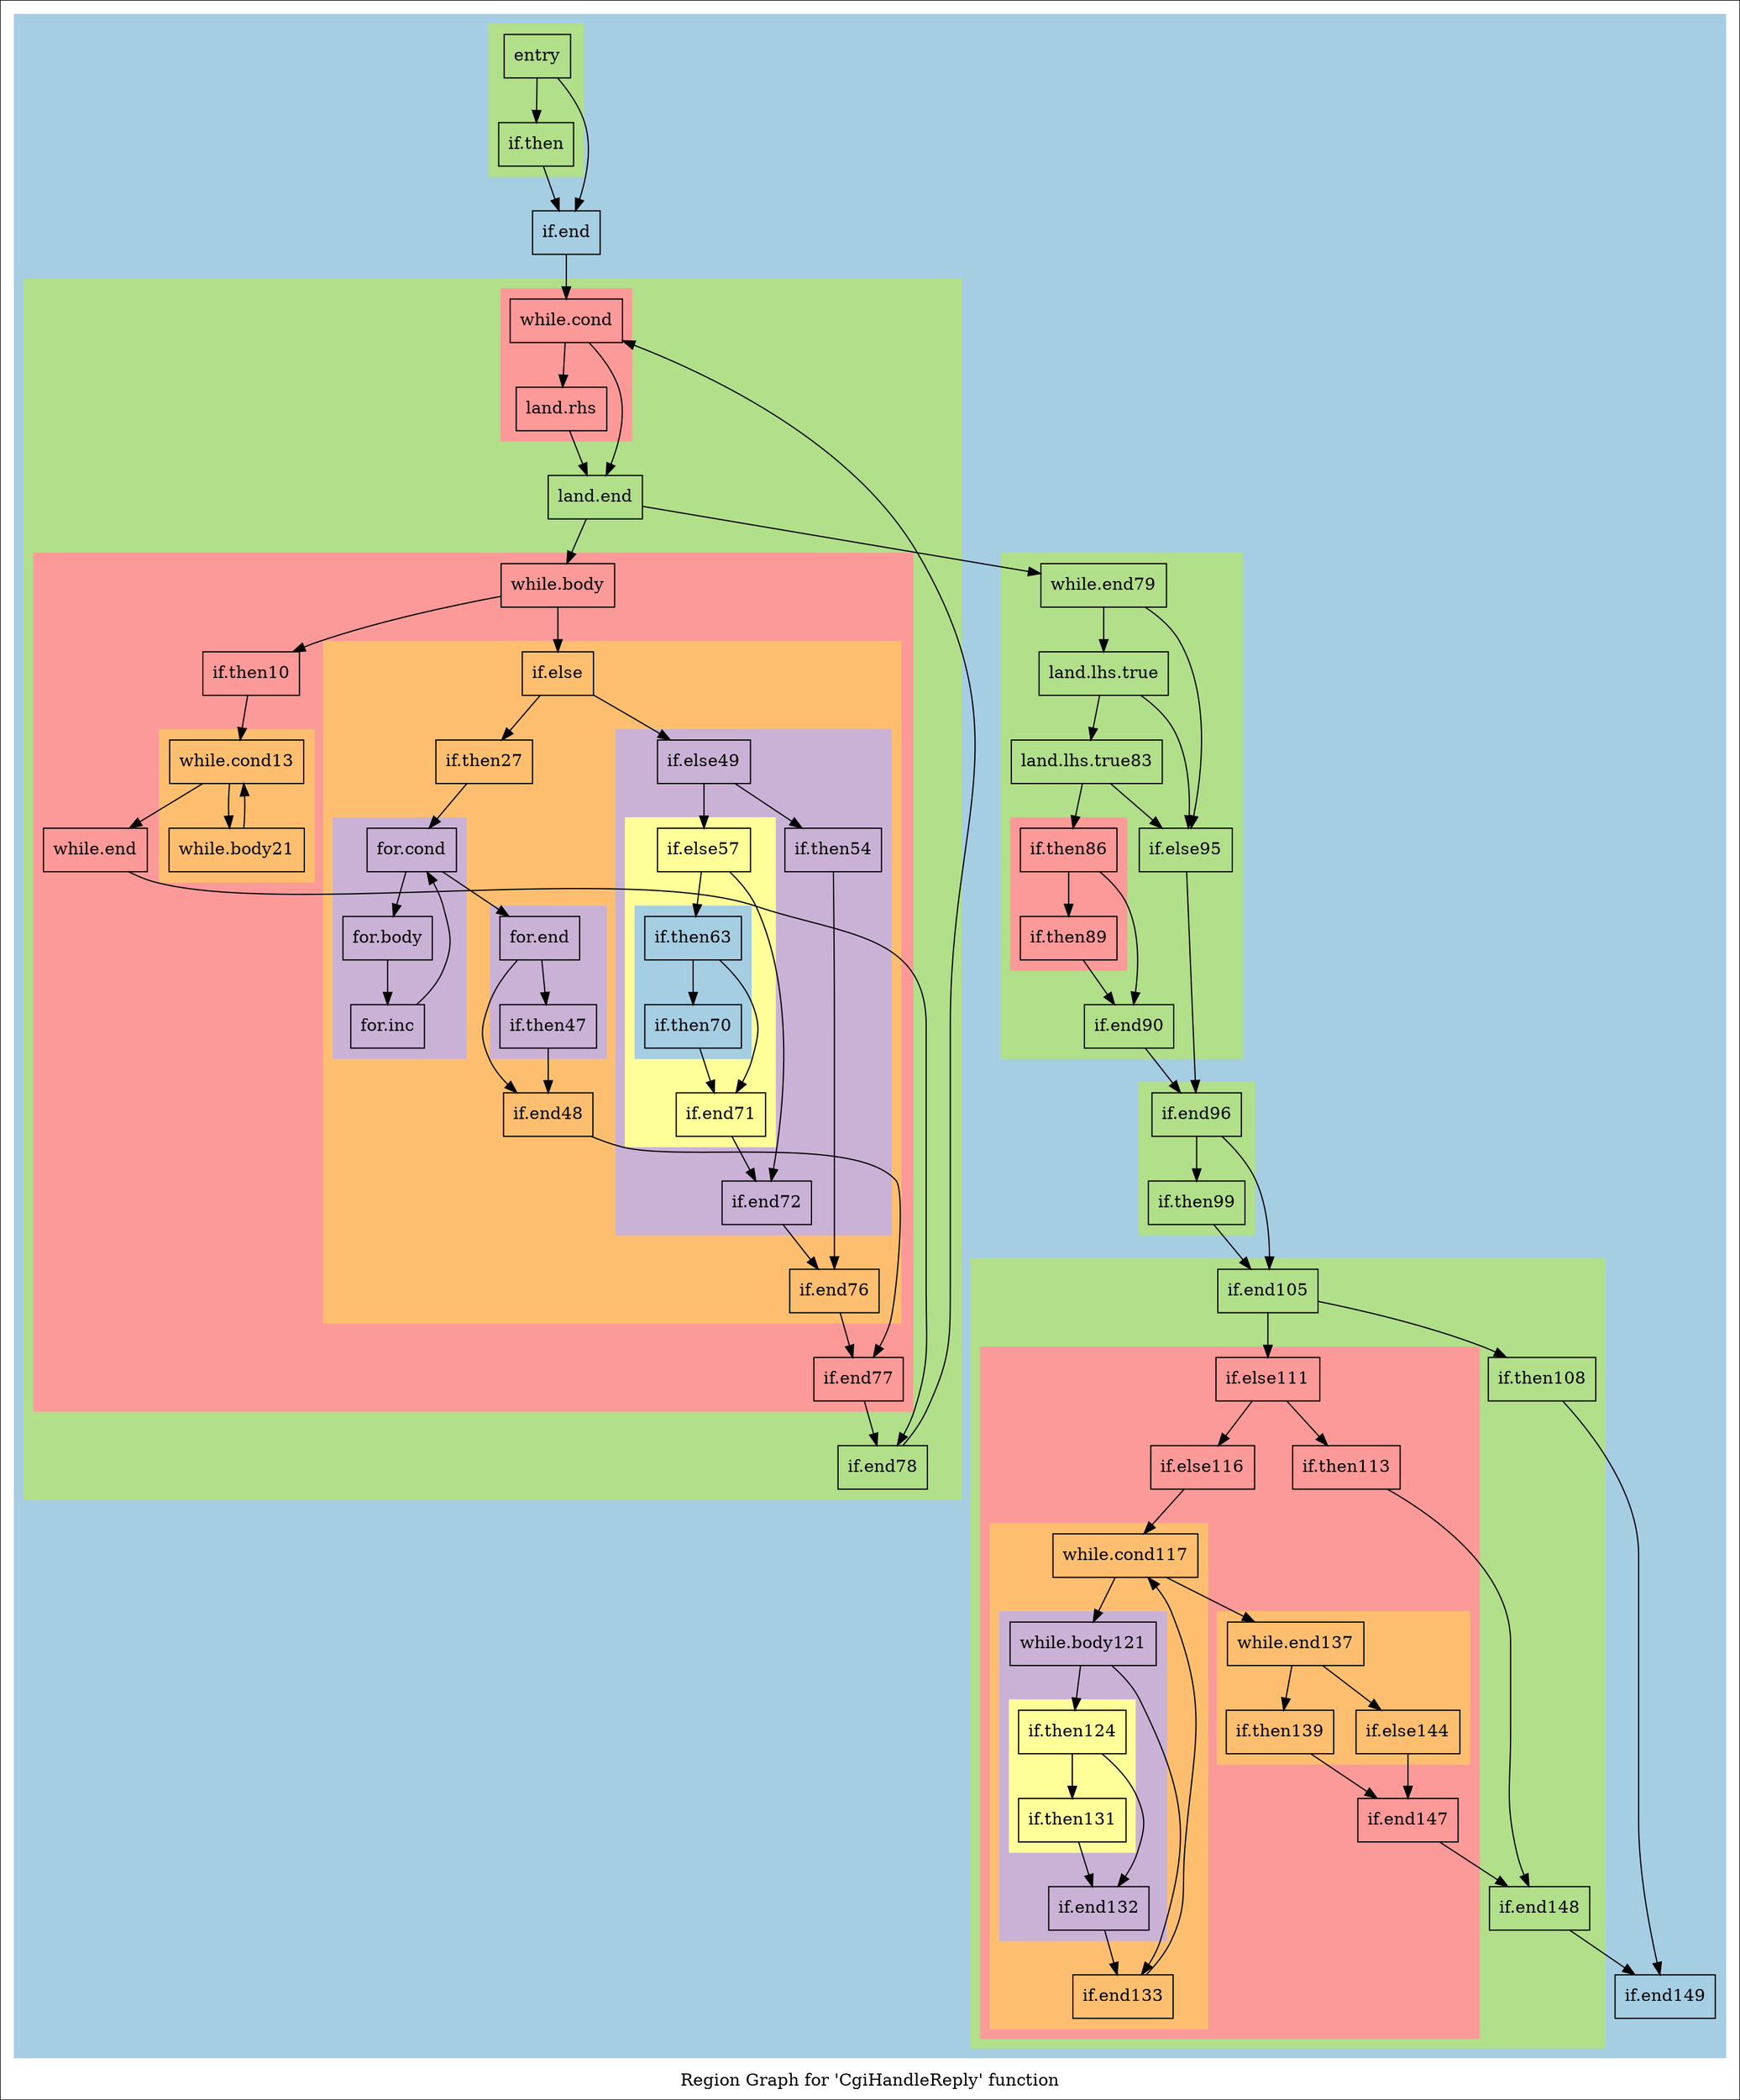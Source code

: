 digraph "Region Graph for 'CgiHandleReply' function" {
	label="Region Graph for 'CgiHandleReply' function";

	Node0x9fa0e0 [shape=record,label="{entry}"];
	Node0x9fa0e0 -> Node0xa03a30;
	Node0x9fa0e0 -> Node0xa213c0;
	Node0xa03a30 [shape=record,label="{if.then}"];
	Node0xa03a30 -> Node0xa213c0;
	Node0xa213c0 [shape=record,label="{if.end}"];
	Node0xa213c0 -> Node0xa48a80;
	Node0xa48a80 [shape=record,label="{while.cond}"];
	Node0xa48a80 -> Node0xa2cf00;
	Node0xa48a80 -> Node0xa01b70;
	Node0xa2cf00 [shape=record,label="{land.rhs}"];
	Node0xa2cf00 -> Node0xa01b70;
	Node0xa01b70 [shape=record,label="{land.end}"];
	Node0xa01b70 -> Node0xa431b0;
	Node0xa01b70 -> Node0xa440b0;
	Node0xa431b0 [shape=record,label="{while.body}"];
	Node0xa431b0 -> Node0xa269a0;
	Node0xa431b0 -> Node0xa0e420;
	Node0xa269a0 [shape=record,label="{if.then10}"];
	Node0xa269a0 -> Node0xa067d0;
	Node0xa067d0 [shape=record,label="{while.cond13}"];
	Node0xa067d0 -> Node0x9f6900;
	Node0xa067d0 -> Node0x9c4490;
	Node0x9f6900 [shape=record,label="{while.body21}"];
	Node0x9f6900 -> Node0xa067d0[constraint=false];
	Node0x9c4490 [shape=record,label="{while.end}"];
	Node0x9c4490 -> Node0x9971b0;
	Node0x9971b0 [shape=record,label="{if.end78}"];
	Node0x9971b0 -> Node0xa48a80[constraint=false];
	Node0xa0e420 [shape=record,label="{if.else}"];
	Node0xa0e420 -> Node0xa43790;
	Node0xa0e420 -> Node0xa0c4e0;
	Node0xa43790 [shape=record,label="{if.then27}"];
	Node0xa43790 -> Node0xa23b10;
	Node0xa23b10 [shape=record,label="{for.cond}"];
	Node0xa23b10 -> Node0x946f60;
	Node0xa23b10 -> Node0x999820;
	Node0x946f60 [shape=record,label="{for.body}"];
	Node0x946f60 -> Node0x9fe640;
	Node0x9fe640 [shape=record,label="{for.inc}"];
	Node0x9fe640 -> Node0xa23b10[constraint=false];
	Node0x999820 [shape=record,label="{for.end}"];
	Node0x999820 -> Node0x9e1490;
	Node0x999820 -> Node0xa41cb0;
	Node0x9e1490 [shape=record,label="{if.then47}"];
	Node0x9e1490 -> Node0xa41cb0;
	Node0xa41cb0 [shape=record,label="{if.end48}"];
	Node0xa41cb0 -> Node0xa45250;
	Node0xa45250 [shape=record,label="{if.end77}"];
	Node0xa45250 -> Node0x9971b0;
	Node0xa0c4e0 [shape=record,label="{if.else49}"];
	Node0xa0c4e0 -> Node0x9d81f0;
	Node0xa0c4e0 -> Node0xa0d280;
	Node0x9d81f0 [shape=record,label="{if.then54}"];
	Node0x9d81f0 -> Node0xa05d00;
	Node0xa05d00 [shape=record,label="{if.end76}"];
	Node0xa05d00 -> Node0xa45250;
	Node0xa0d280 [shape=record,label="{if.else57}"];
	Node0xa0d280 -> Node0x99ef60;
	Node0xa0d280 -> Node0x9f5ea0;
	Node0x99ef60 [shape=record,label="{if.then63}"];
	Node0x99ef60 -> Node0x9f6710;
	Node0x99ef60 -> Node0x9d7840;
	Node0x9f6710 [shape=record,label="{if.then70}"];
	Node0x9f6710 -> Node0x9d7840;
	Node0x9d7840 [shape=record,label="{if.end71}"];
	Node0x9d7840 -> Node0x9f5ea0;
	Node0x9f5ea0 [shape=record,label="{if.end72}"];
	Node0x9f5ea0 -> Node0xa05d00;
	Node0xa440b0 [shape=record,label="{while.end79}"];
	Node0xa440b0 -> Node0x9a80a0;
	Node0xa440b0 -> Node0x9d2e20;
	Node0x9a80a0 [shape=record,label="{land.lhs.true}"];
	Node0x9a80a0 -> Node0x9fc290;
	Node0x9a80a0 -> Node0x9d2e20;
	Node0x9fc290 [shape=record,label="{land.lhs.true83}"];
	Node0x9fc290 -> Node0x99e910;
	Node0x9fc290 -> Node0x9d2e20;
	Node0x99e910 [shape=record,label="{if.then86}"];
	Node0x99e910 -> Node0xa07310;
	Node0x99e910 -> Node0x9d80a0;
	Node0xa07310 [shape=record,label="{if.then89}"];
	Node0xa07310 -> Node0x9d80a0;
	Node0x9d80a0 [shape=record,label="{if.end90}"];
	Node0x9d80a0 -> Node0xa0b560;
	Node0xa0b560 [shape=record,label="{if.end96}"];
	Node0xa0b560 -> Node0x9a4b50;
	Node0xa0b560 -> Node0x9ee0d0;
	Node0x9a4b50 [shape=record,label="{if.then99}"];
	Node0x9a4b50 -> Node0x9ee0d0;
	Node0x9ee0d0 [shape=record,label="{if.end105}"];
	Node0x9ee0d0 -> Node0x99c0a0;
	Node0x9ee0d0 -> Node0x99cbc0;
	Node0x99c0a0 [shape=record,label="{if.then108}"];
	Node0x99c0a0 -> Node0xa0ce20;
	Node0xa0ce20 [shape=record,label="{if.end149}"];
	Node0x99cbc0 [shape=record,label="{if.else111}"];
	Node0x99cbc0 -> Node0x9c4300;
	Node0x99cbc0 -> Node0x9b9430;
	Node0x9c4300 [shape=record,label="{if.then113}"];
	Node0x9c4300 -> Node0x9d23c0;
	Node0x9d23c0 [shape=record,label="{if.end148}"];
	Node0x9d23c0 -> Node0xa0ce20;
	Node0x9b9430 [shape=record,label="{if.else116}"];
	Node0x9b9430 -> Node0x9fae40;
	Node0x9fae40 [shape=record,label="{while.cond117}"];
	Node0x9fae40 -> Node0x9f64d0;
	Node0x9fae40 -> Node0x9c57c0;
	Node0x9f64d0 [shape=record,label="{while.body121}"];
	Node0x9f64d0 -> Node0x9e4d40;
	Node0x9f64d0 -> Node0x9d48c0;
	Node0x9e4d40 [shape=record,label="{if.then124}"];
	Node0x9e4d40 -> Node0x9b2500;
	Node0x9e4d40 -> Node0x9862d0;
	Node0x9b2500 [shape=record,label="{if.then131}"];
	Node0x9b2500 -> Node0x9862d0;
	Node0x9862d0 [shape=record,label="{if.end132}"];
	Node0x9862d0 -> Node0x9d48c0;
	Node0x9d48c0 [shape=record,label="{if.end133}"];
	Node0x9d48c0 -> Node0x9fae40[constraint=false];
	Node0x9c57c0 [shape=record,label="{while.end137}"];
	Node0x9c57c0 -> Node0x9d7900;
	Node0x9c57c0 -> Node0x9fd790;
	Node0x9d7900 [shape=record,label="{if.then139}"];
	Node0x9d7900 -> Node0x99e5b0;
	Node0x99e5b0 [shape=record,label="{if.end147}"];
	Node0x99e5b0 -> Node0x9d23c0;
	Node0x9fd790 [shape=record,label="{if.else144}"];
	Node0x9fd790 -> Node0x99e5b0;
	Node0x9d2e20 [shape=record,label="{if.else95}"];
	Node0x9d2e20 -> Node0xa0b560;
	colorscheme = "paired12"
        subgraph cluster_0xa977c0 {
          label = "";
          style = filled;
          color = 1
          subgraph cluster_0x927d40 {
            label = "";
            style = filled;
            color = 3
            Node0x9fa0e0;
            Node0xa03a30;
          }
          subgraph cluster_0x927cc0 {
            label = "";
            style = filled;
            color = 3
            subgraph cluster_0xa66020 {
              label = "";
              style = filled;
              color = 5
              Node0xa48a80;
              Node0xa2cf00;
            }
            subgraph cluster_0xa65550 {
              label = "";
              style = filled;
              color = 5
              subgraph cluster_0x9fb9b0 {
                label = "";
                style = filled;
                color = 7
                Node0xa067d0;
                Node0x9f6900;
              }
              subgraph cluster_0xa654d0 {
                label = "";
                style = filled;
                color = 7
                subgraph cluster_0xa65a80 {
                  label = "";
                  style = filled;
                  color = 9
                  Node0xa23b10;
                  Node0x946f60;
                  Node0x9fe640;
                }
                subgraph cluster_0xa64050 {
                  label = "";
                  style = filled;
                  color = 9
                  Node0x999820;
                  Node0x9e1490;
                }
                subgraph cluster_0xa978c0 {
                  label = "";
                  style = filled;
                  color = 9
                  subgraph cluster_0xa63fd0 {
                    label = "";
                    style = filled;
                    color = 11
                    subgraph cluster_0xa97a40 {
                      label = "";
                      style = filled;
                      color = 1
                      Node0x99ef60;
                      Node0x9f6710;
                    }
                    Node0xa0d280;
                    Node0x9d7840;
                  }
                  Node0xa0c4e0;
                  Node0x9d81f0;
                  Node0x9f5ea0;
                }
                Node0xa0e420;
                Node0xa43790;
                Node0xa41cb0;
                Node0xa05d00;
              }
              Node0xa431b0;
              Node0xa269a0;
              Node0x9c4490;
              Node0xa45250;
            }
            Node0xa01b70;
            Node0x9971b0;
          }
          subgraph cluster_0xa65fa0 {
            label = "";
            style = filled;
            color = 3
            subgraph cluster_0xa63730 {
              label = "";
              style = filled;
              color = 5
              Node0x99e910;
              Node0xa07310;
            }
            Node0xa440b0;
            Node0x9a80a0;
            Node0x9fc290;
            Node0x9d80a0;
            Node0x9d2e20;
          }
          subgraph cluster_0xa65f20 {
            label = "";
            style = filled;
            color = 3
            Node0xa0b560;
            Node0x9a4b50;
          }
          subgraph cluster_0xa65ea0 {
            label = "";
            style = filled;
            color = 3
            subgraph cluster_0xa65e20 {
              label = "";
              style = filled;
              color = 5
              subgraph cluster_0xa63930 {
                label = "";
                style = filled;
                color = 7
                subgraph cluster_0xa63830 {
                  label = "";
                  style = filled;
                  color = 9
                  subgraph cluster_0xa637b0 {
                    label = "";
                    style = filled;
                    color = 11
                    Node0x9e4d40;
                    Node0x9b2500;
                  }
                  Node0x9f64d0;
                  Node0x9862d0;
                }
                Node0x9fae40;
                Node0x9d48c0;
              }
              subgraph cluster_0xa638b0 {
                label = "";
                style = filled;
                color = 7
                Node0x9c57c0;
                Node0x9d7900;
                Node0x9fd790;
              }
              Node0x99cbc0;
              Node0x9c4300;
              Node0x9b9430;
              Node0x99e5b0;
            }
            Node0x9ee0d0;
            Node0x99c0a0;
            Node0x9d23c0;
          }
          Node0xa213c0;
          Node0xa0ce20;
        }
}
